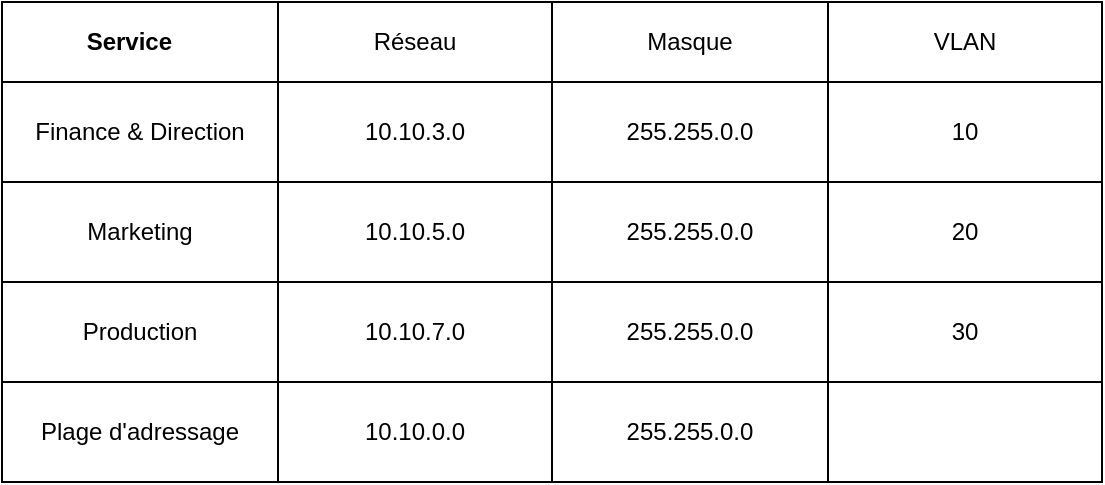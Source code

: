 <mxfile version="22.0.8" type="github">
  <diagram name="Page-1" id="OMsSIWOA8XWRd-3esaTj">
    <mxGraphModel dx="1434" dy="792" grid="1" gridSize="10" guides="1" tooltips="1" connect="1" arrows="1" fold="1" page="1" pageScale="1" pageWidth="827" pageHeight="1169" math="0" shadow="0">
      <root>
        <mxCell id="0" />
        <mxCell id="1" parent="0" />
        <mxCell id="utbTanQz5Guo_jMiKOYH-1" value="" style="shape=table;startSize=0;container=1;collapsible=0;childLayout=tableLayout;" vertex="1" parent="1">
          <mxGeometry x="140" y="210" width="550" height="240" as="geometry" />
        </mxCell>
        <mxCell id="utbTanQz5Guo_jMiKOYH-2" value="" style="shape=tableRow;horizontal=0;startSize=0;swimlaneHead=0;swimlaneBody=0;strokeColor=inherit;top=0;left=0;bottom=0;right=0;collapsible=0;dropTarget=0;fillColor=none;points=[[0,0.5],[1,0.5]];portConstraint=eastwest;" vertex="1" parent="utbTanQz5Guo_jMiKOYH-1">
          <mxGeometry width="550" height="40" as="geometry" />
        </mxCell>
        <mxCell id="utbTanQz5Guo_jMiKOYH-3" value="&lt;div align=&quot;left&quot;&gt;&lt;b&gt;Service&lt;span style=&quot;white-space: pre;&quot;&gt;&#x9;&lt;/span&gt;&lt;/b&gt;&lt;br&gt;&lt;/div&gt;" style="shape=partialRectangle;html=1;whiteSpace=wrap;connectable=0;strokeColor=inherit;overflow=hidden;fillColor=none;top=0;left=0;bottom=0;right=0;pointerEvents=1;" vertex="1" parent="utbTanQz5Guo_jMiKOYH-2">
          <mxGeometry width="138" height="40" as="geometry">
            <mxRectangle width="138" height="40" as="alternateBounds" />
          </mxGeometry>
        </mxCell>
        <mxCell id="utbTanQz5Guo_jMiKOYH-4" value="Réseau" style="shape=partialRectangle;html=1;whiteSpace=wrap;connectable=0;strokeColor=inherit;overflow=hidden;fillColor=none;top=0;left=0;bottom=0;right=0;pointerEvents=1;" vertex="1" parent="utbTanQz5Guo_jMiKOYH-2">
          <mxGeometry x="138" width="137" height="40" as="geometry">
            <mxRectangle width="137" height="40" as="alternateBounds" />
          </mxGeometry>
        </mxCell>
        <mxCell id="utbTanQz5Guo_jMiKOYH-5" value="Masque " style="shape=partialRectangle;html=1;whiteSpace=wrap;connectable=0;strokeColor=inherit;overflow=hidden;fillColor=none;top=0;left=0;bottom=0;right=0;pointerEvents=1;" vertex="1" parent="utbTanQz5Guo_jMiKOYH-2">
          <mxGeometry x="275" width="138" height="40" as="geometry">
            <mxRectangle width="138" height="40" as="alternateBounds" />
          </mxGeometry>
        </mxCell>
        <mxCell id="utbTanQz5Guo_jMiKOYH-6" value="VLAN" style="shape=partialRectangle;html=1;whiteSpace=wrap;connectable=0;strokeColor=inherit;overflow=hidden;fillColor=none;top=0;left=0;bottom=0;right=0;pointerEvents=1;" vertex="1" parent="utbTanQz5Guo_jMiKOYH-2">
          <mxGeometry x="413" width="137" height="40" as="geometry">
            <mxRectangle width="137" height="40" as="alternateBounds" />
          </mxGeometry>
        </mxCell>
        <mxCell id="utbTanQz5Guo_jMiKOYH-7" value="" style="shape=tableRow;horizontal=0;startSize=0;swimlaneHead=0;swimlaneBody=0;strokeColor=inherit;top=0;left=0;bottom=0;right=0;collapsible=0;dropTarget=0;fillColor=none;points=[[0,0.5],[1,0.5]];portConstraint=eastwest;" vertex="1" parent="utbTanQz5Guo_jMiKOYH-1">
          <mxGeometry y="40" width="550" height="50" as="geometry" />
        </mxCell>
        <mxCell id="utbTanQz5Guo_jMiKOYH-8" value="Finance &amp;amp; Direction" style="shape=partialRectangle;html=1;whiteSpace=wrap;connectable=0;strokeColor=inherit;overflow=hidden;fillColor=none;top=0;left=0;bottom=0;right=0;pointerEvents=1;" vertex="1" parent="utbTanQz5Guo_jMiKOYH-7">
          <mxGeometry width="138" height="50" as="geometry">
            <mxRectangle width="138" height="50" as="alternateBounds" />
          </mxGeometry>
        </mxCell>
        <mxCell id="utbTanQz5Guo_jMiKOYH-9" value="10.10.3.0" style="shape=partialRectangle;html=1;whiteSpace=wrap;connectable=0;strokeColor=inherit;overflow=hidden;fillColor=none;top=0;left=0;bottom=0;right=0;pointerEvents=1;" vertex="1" parent="utbTanQz5Guo_jMiKOYH-7">
          <mxGeometry x="138" width="137" height="50" as="geometry">
            <mxRectangle width="137" height="50" as="alternateBounds" />
          </mxGeometry>
        </mxCell>
        <mxCell id="utbTanQz5Guo_jMiKOYH-10" value="255.255.0.0" style="shape=partialRectangle;html=1;whiteSpace=wrap;connectable=0;strokeColor=inherit;overflow=hidden;fillColor=none;top=0;left=0;bottom=0;right=0;pointerEvents=1;" vertex="1" parent="utbTanQz5Guo_jMiKOYH-7">
          <mxGeometry x="275" width="138" height="50" as="geometry">
            <mxRectangle width="138" height="50" as="alternateBounds" />
          </mxGeometry>
        </mxCell>
        <mxCell id="utbTanQz5Guo_jMiKOYH-11" value="10" style="shape=partialRectangle;html=1;whiteSpace=wrap;connectable=0;strokeColor=inherit;overflow=hidden;fillColor=none;top=0;left=0;bottom=0;right=0;pointerEvents=1;" vertex="1" parent="utbTanQz5Guo_jMiKOYH-7">
          <mxGeometry x="413" width="137" height="50" as="geometry">
            <mxRectangle width="137" height="50" as="alternateBounds" />
          </mxGeometry>
        </mxCell>
        <mxCell id="utbTanQz5Guo_jMiKOYH-12" value="" style="shape=tableRow;horizontal=0;startSize=0;swimlaneHead=0;swimlaneBody=0;strokeColor=inherit;top=0;left=0;bottom=0;right=0;collapsible=0;dropTarget=0;fillColor=none;points=[[0,0.5],[1,0.5]];portConstraint=eastwest;" vertex="1" parent="utbTanQz5Guo_jMiKOYH-1">
          <mxGeometry y="90" width="550" height="50" as="geometry" />
        </mxCell>
        <mxCell id="utbTanQz5Guo_jMiKOYH-13" value="Marketing" style="shape=partialRectangle;html=1;whiteSpace=wrap;connectable=0;strokeColor=inherit;overflow=hidden;fillColor=none;top=0;left=0;bottom=0;right=0;pointerEvents=1;" vertex="1" parent="utbTanQz5Guo_jMiKOYH-12">
          <mxGeometry width="138" height="50" as="geometry">
            <mxRectangle width="138" height="50" as="alternateBounds" />
          </mxGeometry>
        </mxCell>
        <mxCell id="utbTanQz5Guo_jMiKOYH-14" value="10.10.5.0" style="shape=partialRectangle;html=1;whiteSpace=wrap;connectable=0;strokeColor=inherit;overflow=hidden;fillColor=none;top=0;left=0;bottom=0;right=0;pointerEvents=1;" vertex="1" parent="utbTanQz5Guo_jMiKOYH-12">
          <mxGeometry x="138" width="137" height="50" as="geometry">
            <mxRectangle width="137" height="50" as="alternateBounds" />
          </mxGeometry>
        </mxCell>
        <mxCell id="utbTanQz5Guo_jMiKOYH-15" value="255.255.0.0" style="shape=partialRectangle;html=1;whiteSpace=wrap;connectable=0;strokeColor=inherit;overflow=hidden;fillColor=none;top=0;left=0;bottom=0;right=0;pointerEvents=1;" vertex="1" parent="utbTanQz5Guo_jMiKOYH-12">
          <mxGeometry x="275" width="138" height="50" as="geometry">
            <mxRectangle width="138" height="50" as="alternateBounds" />
          </mxGeometry>
        </mxCell>
        <mxCell id="utbTanQz5Guo_jMiKOYH-16" value="20" style="shape=partialRectangle;html=1;whiteSpace=wrap;connectable=0;strokeColor=inherit;overflow=hidden;fillColor=none;top=0;left=0;bottom=0;right=0;pointerEvents=1;" vertex="1" parent="utbTanQz5Guo_jMiKOYH-12">
          <mxGeometry x="413" width="137" height="50" as="geometry">
            <mxRectangle width="137" height="50" as="alternateBounds" />
          </mxGeometry>
        </mxCell>
        <mxCell id="utbTanQz5Guo_jMiKOYH-17" style="shape=tableRow;horizontal=0;startSize=0;swimlaneHead=0;swimlaneBody=0;strokeColor=inherit;top=0;left=0;bottom=0;right=0;collapsible=0;dropTarget=0;fillColor=none;points=[[0,0.5],[1,0.5]];portConstraint=eastwest;" vertex="1" parent="utbTanQz5Guo_jMiKOYH-1">
          <mxGeometry y="140" width="550" height="50" as="geometry" />
        </mxCell>
        <mxCell id="utbTanQz5Guo_jMiKOYH-18" value="Production" style="shape=partialRectangle;html=1;whiteSpace=wrap;connectable=0;strokeColor=inherit;overflow=hidden;fillColor=none;top=0;left=0;bottom=0;right=0;pointerEvents=1;" vertex="1" parent="utbTanQz5Guo_jMiKOYH-17">
          <mxGeometry width="138" height="50" as="geometry">
            <mxRectangle width="138" height="50" as="alternateBounds" />
          </mxGeometry>
        </mxCell>
        <mxCell id="utbTanQz5Guo_jMiKOYH-19" value="10.10.7.0" style="shape=partialRectangle;html=1;whiteSpace=wrap;connectable=0;strokeColor=inherit;overflow=hidden;fillColor=none;top=0;left=0;bottom=0;right=0;pointerEvents=1;" vertex="1" parent="utbTanQz5Guo_jMiKOYH-17">
          <mxGeometry x="138" width="137" height="50" as="geometry">
            <mxRectangle width="137" height="50" as="alternateBounds" />
          </mxGeometry>
        </mxCell>
        <mxCell id="utbTanQz5Guo_jMiKOYH-20" value="255.255.0.0" style="shape=partialRectangle;html=1;whiteSpace=wrap;connectable=0;strokeColor=inherit;overflow=hidden;fillColor=none;top=0;left=0;bottom=0;right=0;pointerEvents=1;" vertex="1" parent="utbTanQz5Guo_jMiKOYH-17">
          <mxGeometry x="275" width="138" height="50" as="geometry">
            <mxRectangle width="138" height="50" as="alternateBounds" />
          </mxGeometry>
        </mxCell>
        <mxCell id="utbTanQz5Guo_jMiKOYH-21" value="30" style="shape=partialRectangle;html=1;whiteSpace=wrap;connectable=0;strokeColor=inherit;overflow=hidden;fillColor=none;top=0;left=0;bottom=0;right=0;pointerEvents=1;" vertex="1" parent="utbTanQz5Guo_jMiKOYH-17">
          <mxGeometry x="413" width="137" height="50" as="geometry">
            <mxRectangle width="137" height="50" as="alternateBounds" />
          </mxGeometry>
        </mxCell>
        <mxCell id="utbTanQz5Guo_jMiKOYH-27" style="shape=tableRow;horizontal=0;startSize=0;swimlaneHead=0;swimlaneBody=0;strokeColor=inherit;top=0;left=0;bottom=0;right=0;collapsible=0;dropTarget=0;fillColor=none;points=[[0,0.5],[1,0.5]];portConstraint=eastwest;" vertex="1" parent="utbTanQz5Guo_jMiKOYH-1">
          <mxGeometry y="190" width="550" height="50" as="geometry" />
        </mxCell>
        <mxCell id="utbTanQz5Guo_jMiKOYH-28" value="Plage d&#39;adressage" style="shape=partialRectangle;html=1;whiteSpace=wrap;connectable=0;strokeColor=inherit;overflow=hidden;fillColor=none;top=0;left=0;bottom=0;right=0;pointerEvents=1;" vertex="1" parent="utbTanQz5Guo_jMiKOYH-27">
          <mxGeometry width="138" height="50" as="geometry">
            <mxRectangle width="138" height="50" as="alternateBounds" />
          </mxGeometry>
        </mxCell>
        <mxCell id="utbTanQz5Guo_jMiKOYH-29" value="10.10.0.0" style="shape=partialRectangle;html=1;whiteSpace=wrap;connectable=0;strokeColor=inherit;overflow=hidden;fillColor=none;top=0;left=0;bottom=0;right=0;pointerEvents=1;" vertex="1" parent="utbTanQz5Guo_jMiKOYH-27">
          <mxGeometry x="138" width="137" height="50" as="geometry">
            <mxRectangle width="137" height="50" as="alternateBounds" />
          </mxGeometry>
        </mxCell>
        <mxCell id="utbTanQz5Guo_jMiKOYH-30" value="255.255.0.0" style="shape=partialRectangle;html=1;whiteSpace=wrap;connectable=0;strokeColor=inherit;overflow=hidden;fillColor=none;top=0;left=0;bottom=0;right=0;pointerEvents=1;" vertex="1" parent="utbTanQz5Guo_jMiKOYH-27">
          <mxGeometry x="275" width="138" height="50" as="geometry">
            <mxRectangle width="138" height="50" as="alternateBounds" />
          </mxGeometry>
        </mxCell>
        <mxCell id="utbTanQz5Guo_jMiKOYH-31" value="" style="shape=partialRectangle;html=1;whiteSpace=wrap;connectable=0;strokeColor=inherit;overflow=hidden;fillColor=none;top=0;left=0;bottom=0;right=0;pointerEvents=1;" vertex="1" parent="utbTanQz5Guo_jMiKOYH-27">
          <mxGeometry x="413" width="137" height="50" as="geometry">
            <mxRectangle width="137" height="50" as="alternateBounds" />
          </mxGeometry>
        </mxCell>
      </root>
    </mxGraphModel>
  </diagram>
</mxfile>

